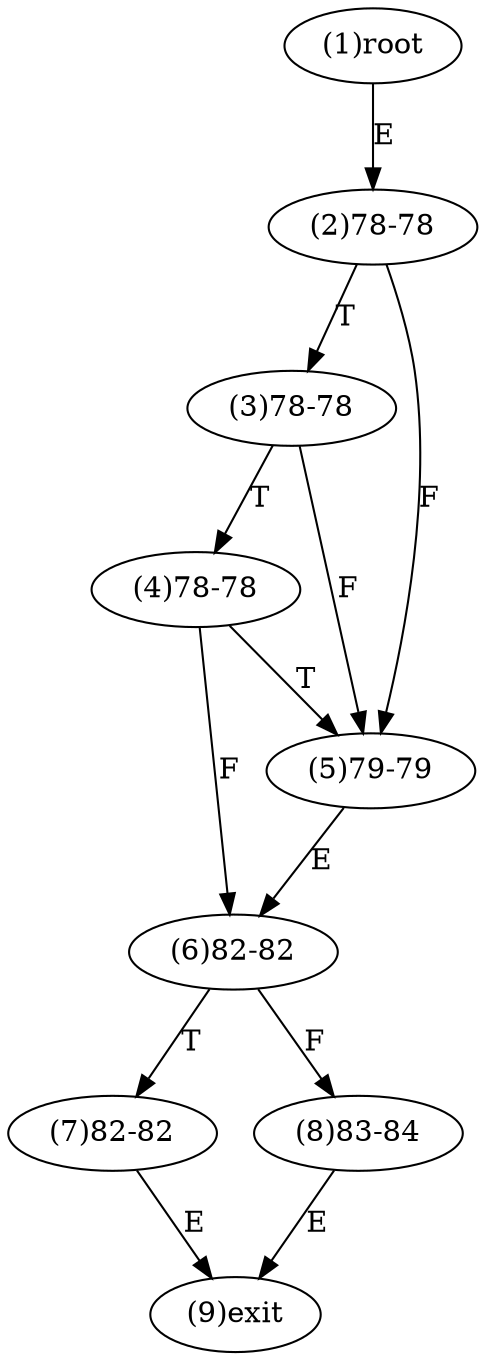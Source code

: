digraph "" { 
1[ label="(1)root"];
2[ label="(2)78-78"];
3[ label="(3)78-78"];
4[ label="(4)78-78"];
5[ label="(5)79-79"];
6[ label="(6)82-82"];
7[ label="(7)82-82"];
8[ label="(8)83-84"];
9[ label="(9)exit"];
1->2[ label="E"];
2->5[ label="F"];
2->3[ label="T"];
3->5[ label="F"];
3->4[ label="T"];
4->6[ label="F"];
4->5[ label="T"];
5->6[ label="E"];
6->8[ label="F"];
6->7[ label="T"];
7->9[ label="E"];
8->9[ label="E"];
}
